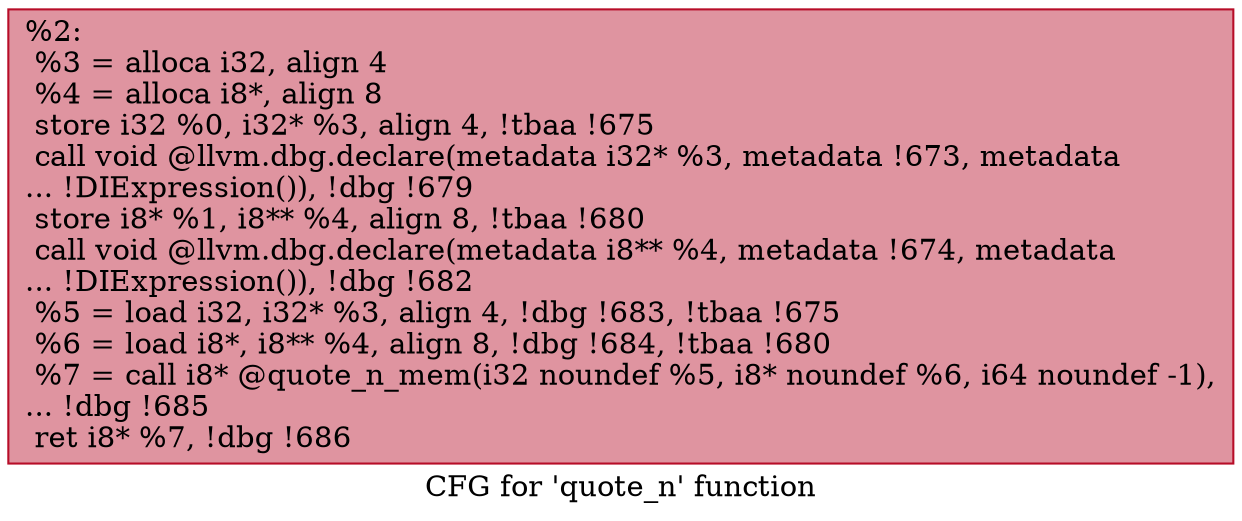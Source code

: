 digraph "CFG for 'quote_n' function" {
	label="CFG for 'quote_n' function";

	Node0xac29f0 [shape=record,color="#b70d28ff", style=filled, fillcolor="#b70d2870",label="{%2:\l  %3 = alloca i32, align 4\l  %4 = alloca i8*, align 8\l  store i32 %0, i32* %3, align 4, !tbaa !675\l  call void @llvm.dbg.declare(metadata i32* %3, metadata !673, metadata\l... !DIExpression()), !dbg !679\l  store i8* %1, i8** %4, align 8, !tbaa !680\l  call void @llvm.dbg.declare(metadata i8** %4, metadata !674, metadata\l... !DIExpression()), !dbg !682\l  %5 = load i32, i32* %3, align 4, !dbg !683, !tbaa !675\l  %6 = load i8*, i8** %4, align 8, !dbg !684, !tbaa !680\l  %7 = call i8* @quote_n_mem(i32 noundef %5, i8* noundef %6, i64 noundef -1),\l... !dbg !685\l  ret i8* %7, !dbg !686\l}"];
}
